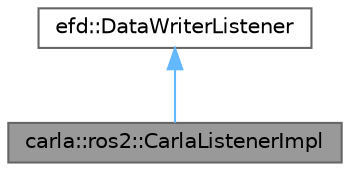 digraph "carla::ros2::CarlaListenerImpl"
{
 // INTERACTIVE_SVG=YES
 // LATEX_PDF_SIZE
  bgcolor="transparent";
  edge [fontname=Helvetica,fontsize=10,labelfontname=Helvetica,labelfontsize=10];
  node [fontname=Helvetica,fontsize=10,shape=box,height=0.2,width=0.4];
  Node1 [id="Node000001",label="carla::ros2::CarlaListenerImpl",height=0.2,width=0.4,color="gray40", fillcolor="grey60", style="filled", fontcolor="black",tooltip=" "];
  Node2 -> Node1 [id="edge1_Node000001_Node000002",dir="back",color="steelblue1",style="solid",tooltip=" "];
  Node2 [id="Node000002",label="efd::DataWriterListener",height=0.2,width=0.4,color="gray40", fillcolor="white", style="filled",URL="$d2/d4c/classeprosima_1_1fastdds_1_1dds_1_1DataWriterListener.html",tooltip=" "];
}
